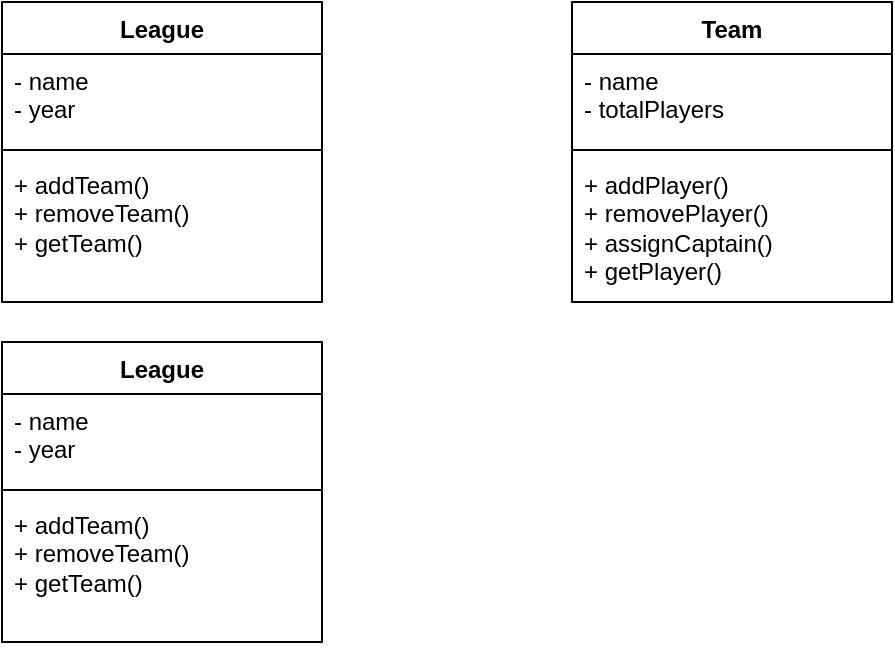 <mxfile version="24.8.2">
  <diagram name="Page-1" id="QDxLwq1yBFSpbRsAs4Gd">
    <mxGraphModel dx="1050" dy="522" grid="1" gridSize="10" guides="1" tooltips="1" connect="1" arrows="1" fold="1" page="1" pageScale="1" pageWidth="850" pageHeight="1100" math="0" shadow="0">
      <root>
        <mxCell id="0" />
        <mxCell id="1" parent="0" />
        <mxCell id="M9Rn4H_33Kl85n16Buex-1" value="League" style="swimlane;fontStyle=1;align=center;verticalAlign=top;childLayout=stackLayout;horizontal=1;startSize=26;horizontalStack=0;resizeParent=1;resizeParentMax=0;resizeLast=0;collapsible=1;marginBottom=0;whiteSpace=wrap;html=1;" vertex="1" parent="1">
          <mxGeometry x="140" y="130" width="160" height="150" as="geometry" />
        </mxCell>
        <mxCell id="M9Rn4H_33Kl85n16Buex-2" value="- name&lt;div&gt;- year&lt;/div&gt;" style="text;strokeColor=none;fillColor=none;align=left;verticalAlign=top;spacingLeft=4;spacingRight=4;overflow=hidden;rotatable=0;points=[[0,0.5],[1,0.5]];portConstraint=eastwest;whiteSpace=wrap;html=1;" vertex="1" parent="M9Rn4H_33Kl85n16Buex-1">
          <mxGeometry y="26" width="160" height="44" as="geometry" />
        </mxCell>
        <mxCell id="M9Rn4H_33Kl85n16Buex-3" value="" style="line;strokeWidth=1;fillColor=none;align=left;verticalAlign=middle;spacingTop=-1;spacingLeft=3;spacingRight=3;rotatable=0;labelPosition=right;points=[];portConstraint=eastwest;strokeColor=inherit;" vertex="1" parent="M9Rn4H_33Kl85n16Buex-1">
          <mxGeometry y="70" width="160" height="8" as="geometry" />
        </mxCell>
        <mxCell id="M9Rn4H_33Kl85n16Buex-4" value="+ addTeam()&lt;div&gt;+ removeTeam()&lt;/div&gt;&lt;div&gt;+ getTeam()&lt;/div&gt;" style="text;strokeColor=none;fillColor=none;align=left;verticalAlign=top;spacingLeft=4;spacingRight=4;overflow=hidden;rotatable=0;points=[[0,0.5],[1,0.5]];portConstraint=eastwest;whiteSpace=wrap;html=1;" vertex="1" parent="M9Rn4H_33Kl85n16Buex-1">
          <mxGeometry y="78" width="160" height="72" as="geometry" />
        </mxCell>
        <mxCell id="M9Rn4H_33Kl85n16Buex-5" value="Team" style="swimlane;fontStyle=1;align=center;verticalAlign=top;childLayout=stackLayout;horizontal=1;startSize=26;horizontalStack=0;resizeParent=1;resizeParentMax=0;resizeLast=0;collapsible=1;marginBottom=0;whiteSpace=wrap;html=1;" vertex="1" parent="1">
          <mxGeometry x="425" y="130" width="160" height="150" as="geometry" />
        </mxCell>
        <mxCell id="M9Rn4H_33Kl85n16Buex-6" value="- name&lt;div&gt;- totalPlayers&lt;/div&gt;" style="text;strokeColor=none;fillColor=none;align=left;verticalAlign=top;spacingLeft=4;spacingRight=4;overflow=hidden;rotatable=0;points=[[0,0.5],[1,0.5]];portConstraint=eastwest;whiteSpace=wrap;html=1;" vertex="1" parent="M9Rn4H_33Kl85n16Buex-5">
          <mxGeometry y="26" width="160" height="44" as="geometry" />
        </mxCell>
        <mxCell id="M9Rn4H_33Kl85n16Buex-7" value="" style="line;strokeWidth=1;fillColor=none;align=left;verticalAlign=middle;spacingTop=-1;spacingLeft=3;spacingRight=3;rotatable=0;labelPosition=right;points=[];portConstraint=eastwest;strokeColor=inherit;" vertex="1" parent="M9Rn4H_33Kl85n16Buex-5">
          <mxGeometry y="70" width="160" height="8" as="geometry" />
        </mxCell>
        <mxCell id="M9Rn4H_33Kl85n16Buex-8" value="+ addPlayer()&lt;div&gt;+ removePlayer()&lt;/div&gt;&lt;div&gt;+ assignCaptain()&lt;/div&gt;&lt;div&gt;+ getPlayer()&lt;/div&gt;" style="text;strokeColor=none;fillColor=none;align=left;verticalAlign=top;spacingLeft=4;spacingRight=4;overflow=hidden;rotatable=0;points=[[0,0.5],[1,0.5]];portConstraint=eastwest;whiteSpace=wrap;html=1;" vertex="1" parent="M9Rn4H_33Kl85n16Buex-5">
          <mxGeometry y="78" width="160" height="72" as="geometry" />
        </mxCell>
        <mxCell id="M9Rn4H_33Kl85n16Buex-9" value="League" style="swimlane;fontStyle=1;align=center;verticalAlign=top;childLayout=stackLayout;horizontal=1;startSize=26;horizontalStack=0;resizeParent=1;resizeParentMax=0;resizeLast=0;collapsible=1;marginBottom=0;whiteSpace=wrap;html=1;" vertex="1" parent="1">
          <mxGeometry x="140" y="300" width="160" height="150" as="geometry" />
        </mxCell>
        <mxCell id="M9Rn4H_33Kl85n16Buex-10" value="- name&lt;div&gt;- year&lt;/div&gt;" style="text;strokeColor=none;fillColor=none;align=left;verticalAlign=top;spacingLeft=4;spacingRight=4;overflow=hidden;rotatable=0;points=[[0,0.5],[1,0.5]];portConstraint=eastwest;whiteSpace=wrap;html=1;" vertex="1" parent="M9Rn4H_33Kl85n16Buex-9">
          <mxGeometry y="26" width="160" height="44" as="geometry" />
        </mxCell>
        <mxCell id="M9Rn4H_33Kl85n16Buex-11" value="" style="line;strokeWidth=1;fillColor=none;align=left;verticalAlign=middle;spacingTop=-1;spacingLeft=3;spacingRight=3;rotatable=0;labelPosition=right;points=[];portConstraint=eastwest;strokeColor=inherit;" vertex="1" parent="M9Rn4H_33Kl85n16Buex-9">
          <mxGeometry y="70" width="160" height="8" as="geometry" />
        </mxCell>
        <mxCell id="M9Rn4H_33Kl85n16Buex-12" value="+ addTeam()&lt;div&gt;+ removeTeam()&lt;/div&gt;&lt;div&gt;+ getTeam()&lt;/div&gt;" style="text;strokeColor=none;fillColor=none;align=left;verticalAlign=top;spacingLeft=4;spacingRight=4;overflow=hidden;rotatable=0;points=[[0,0.5],[1,0.5]];portConstraint=eastwest;whiteSpace=wrap;html=1;" vertex="1" parent="M9Rn4H_33Kl85n16Buex-9">
          <mxGeometry y="78" width="160" height="72" as="geometry" />
        </mxCell>
      </root>
    </mxGraphModel>
  </diagram>
</mxfile>
